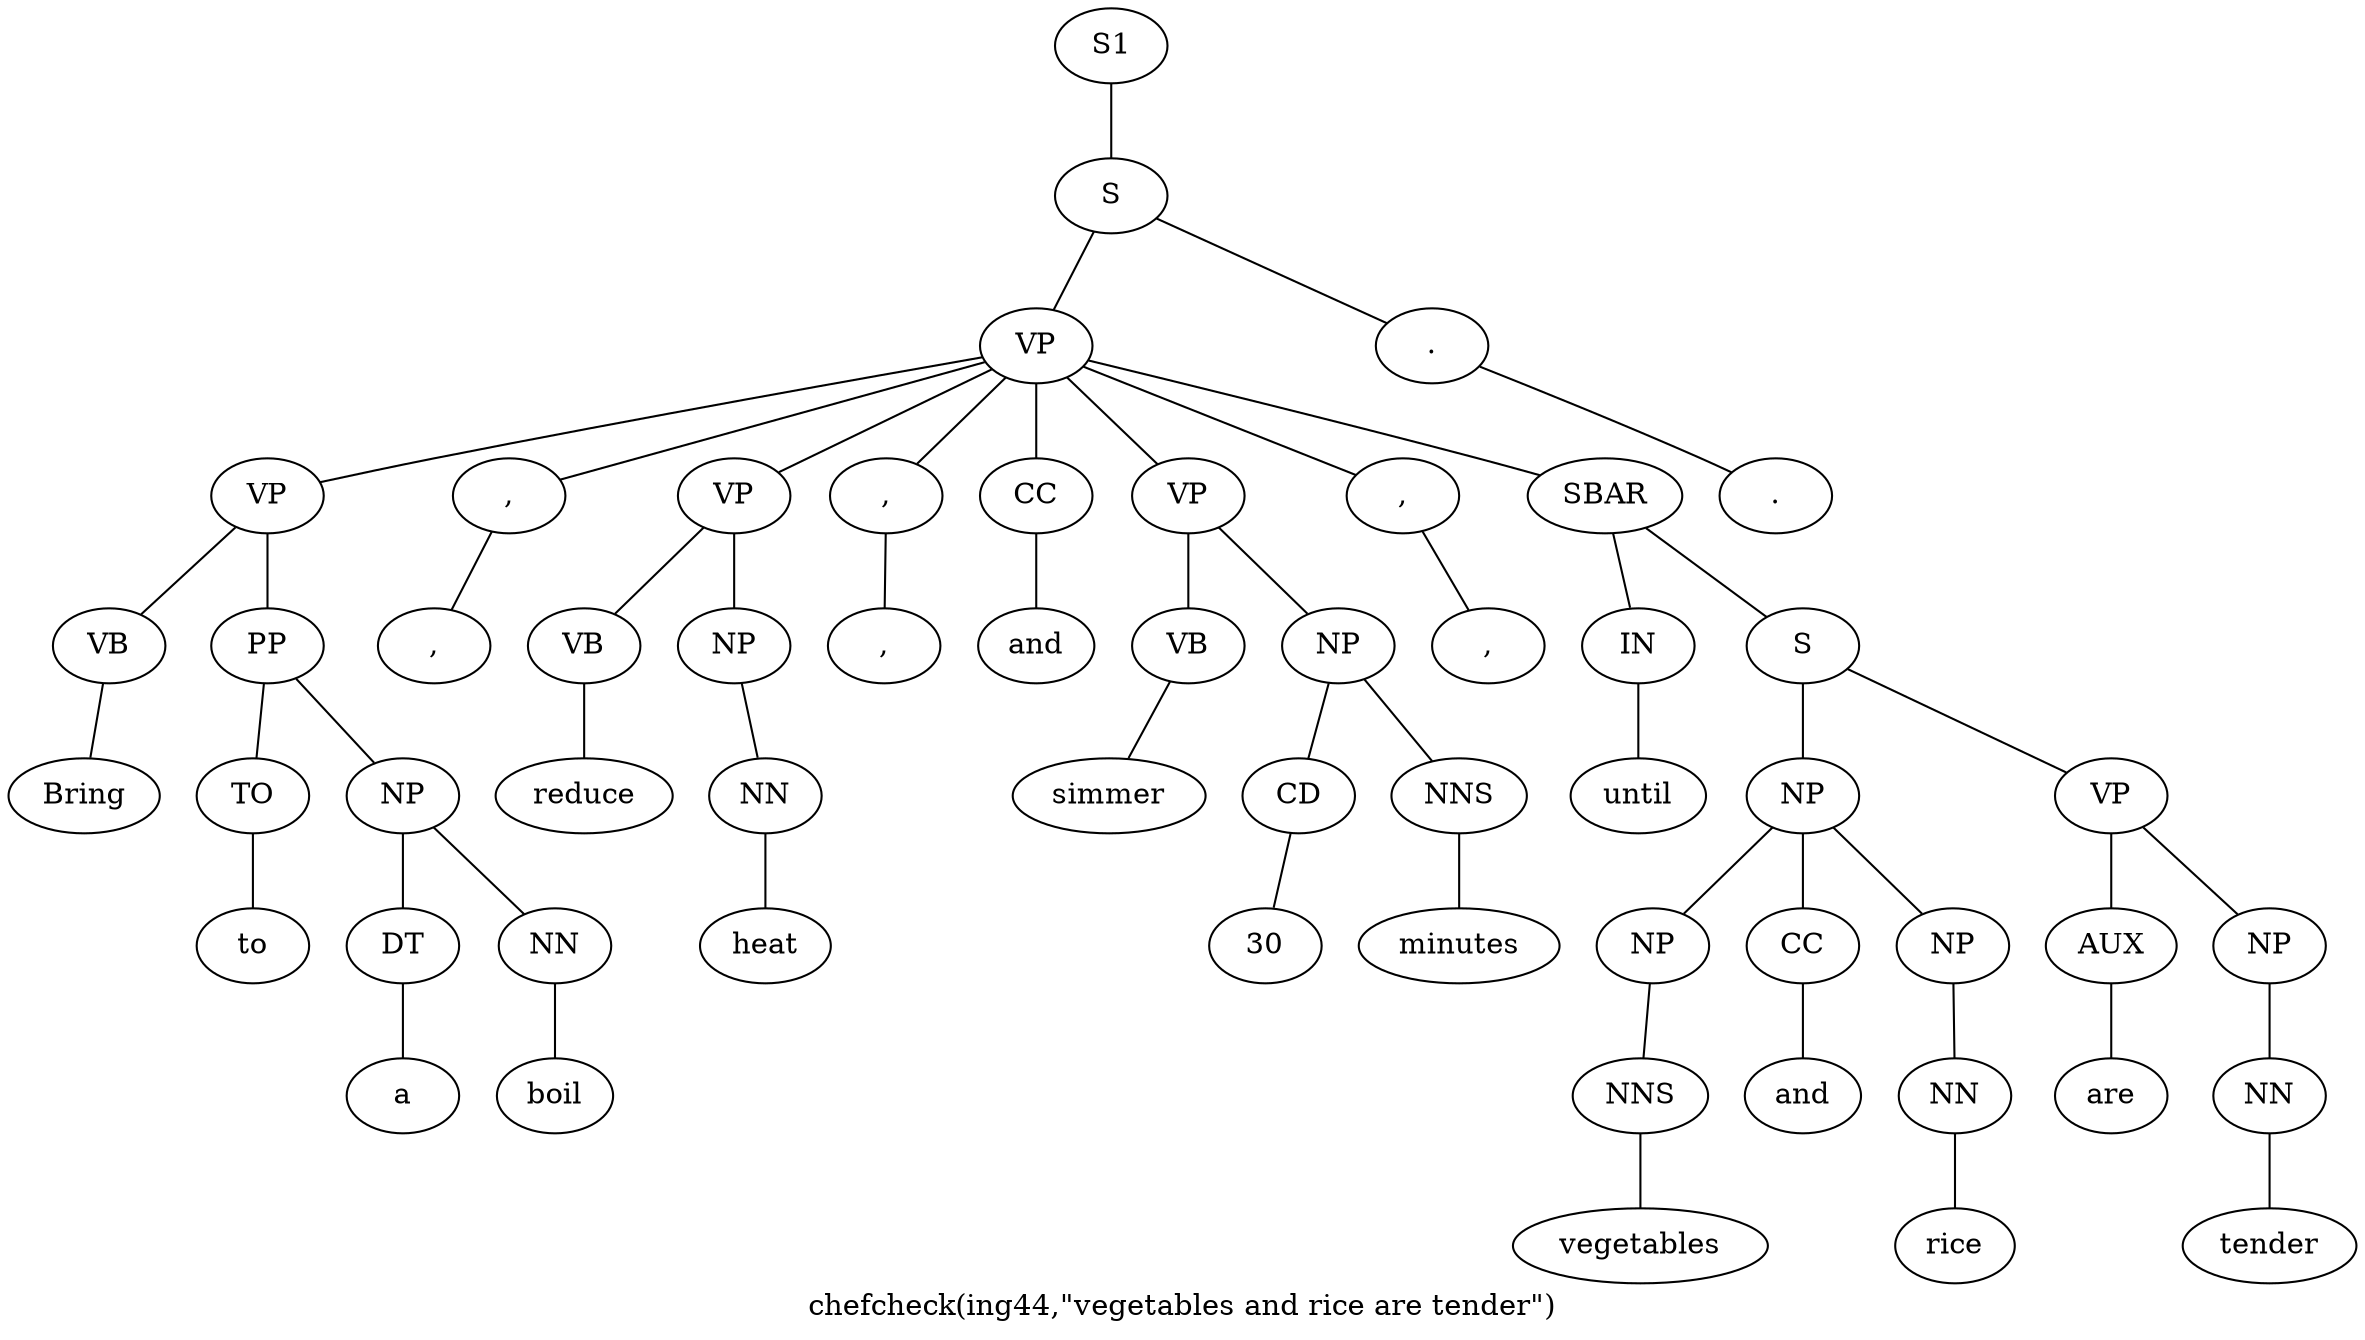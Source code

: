 graph SyntaxGraph {
	label = "chefcheck(ing44,\"vegetables and rice are tender\")";
	Node0 [label="S1"];
	Node1 [label="S"];
	Node2 [label="VP"];
	Node3 [label="VP"];
	Node4 [label="VB"];
	Node5 [label="Bring"];
	Node6 [label="PP"];
	Node7 [label="TO"];
	Node8 [label="to"];
	Node9 [label="NP"];
	Node10 [label="DT"];
	Node11 [label="a"];
	Node12 [label="NN"];
	Node13 [label="boil"];
	Node14 [label=","];
	Node15 [label=","];
	Node16 [label="VP"];
	Node17 [label="VB"];
	Node18 [label="reduce"];
	Node19 [label="NP"];
	Node20 [label="NN"];
	Node21 [label="heat"];
	Node22 [label=","];
	Node23 [label=","];
	Node24 [label="CC"];
	Node25 [label="and"];
	Node26 [label="VP"];
	Node27 [label="VB"];
	Node28 [label="simmer"];
	Node29 [label="NP"];
	Node30 [label="CD"];
	Node31 [label="30"];
	Node32 [label="NNS"];
	Node33 [label="minutes"];
	Node34 [label=","];
	Node35 [label=","];
	Node36 [label="SBAR"];
	Node37 [label="IN"];
	Node38 [label="until"];
	Node39 [label="S"];
	Node40 [label="NP"];
	Node41 [label="NP"];
	Node42 [label="NNS"];
	Node43 [label="vegetables"];
	Node44 [label="CC"];
	Node45 [label="and"];
	Node46 [label="NP"];
	Node47 [label="NN"];
	Node48 [label="rice"];
	Node49 [label="VP"];
	Node50 [label="AUX"];
	Node51 [label="are"];
	Node52 [label="NP"];
	Node53 [label="NN"];
	Node54 [label="tender"];
	Node55 [label="."];
	Node56 [label="."];

	Node0 -- Node1;
	Node1 -- Node2;
	Node1 -- Node55;
	Node2 -- Node3;
	Node2 -- Node14;
	Node2 -- Node16;
	Node2 -- Node22;
	Node2 -- Node24;
	Node2 -- Node26;
	Node2 -- Node34;
	Node2 -- Node36;
	Node3 -- Node4;
	Node3 -- Node6;
	Node4 -- Node5;
	Node6 -- Node7;
	Node6 -- Node9;
	Node7 -- Node8;
	Node9 -- Node10;
	Node9 -- Node12;
	Node10 -- Node11;
	Node12 -- Node13;
	Node14 -- Node15;
	Node16 -- Node17;
	Node16 -- Node19;
	Node17 -- Node18;
	Node19 -- Node20;
	Node20 -- Node21;
	Node22 -- Node23;
	Node24 -- Node25;
	Node26 -- Node27;
	Node26 -- Node29;
	Node27 -- Node28;
	Node29 -- Node30;
	Node29 -- Node32;
	Node30 -- Node31;
	Node32 -- Node33;
	Node34 -- Node35;
	Node36 -- Node37;
	Node36 -- Node39;
	Node37 -- Node38;
	Node39 -- Node40;
	Node39 -- Node49;
	Node40 -- Node41;
	Node40 -- Node44;
	Node40 -- Node46;
	Node41 -- Node42;
	Node42 -- Node43;
	Node44 -- Node45;
	Node46 -- Node47;
	Node47 -- Node48;
	Node49 -- Node50;
	Node49 -- Node52;
	Node50 -- Node51;
	Node52 -- Node53;
	Node53 -- Node54;
	Node55 -- Node56;
}